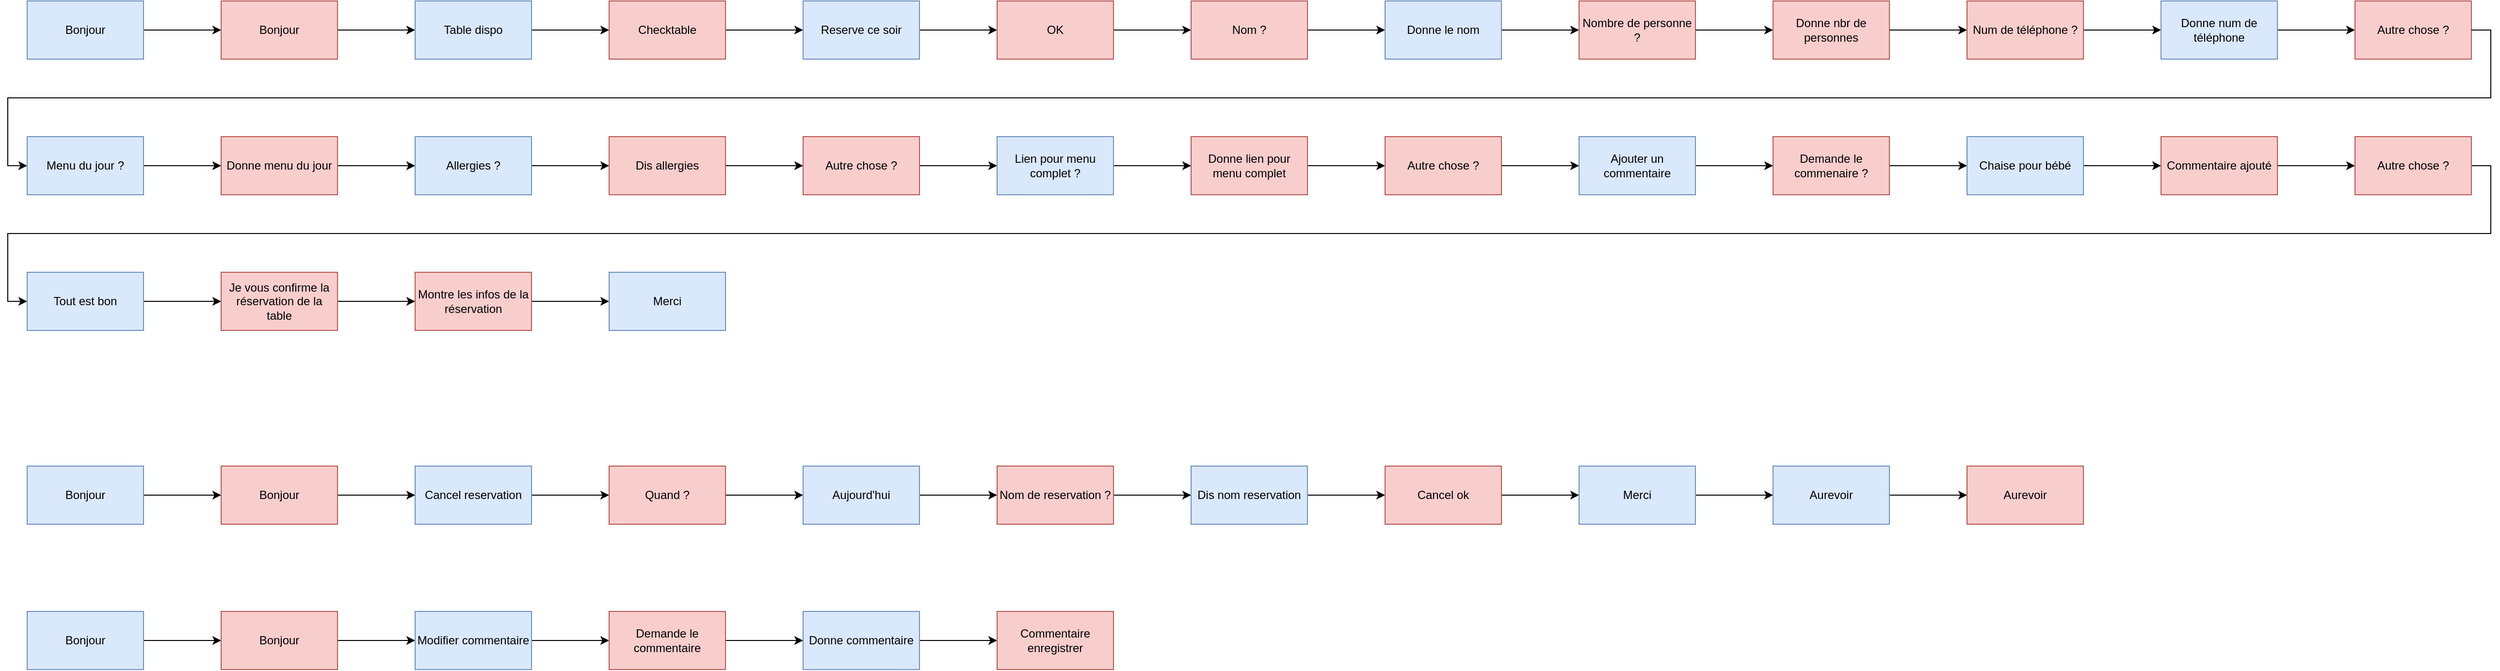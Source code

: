 <mxfile version="24.4.4" type="device">
  <diagram name="Page-1" id="3Lurt_jYdFSw1dp-GcXN">
    <mxGraphModel dx="1576" dy="910" grid="1" gridSize="10" guides="1" tooltips="1" connect="1" arrows="1" fold="1" page="1" pageScale="1" pageWidth="3300" pageHeight="4681" math="0" shadow="0">
      <root>
        <mxCell id="0" />
        <mxCell id="1" parent="0" />
        <mxCell id="IlsW-SSXnshOxQxPYumR-3" value="" style="edgeStyle=orthogonalEdgeStyle;rounded=0;orthogonalLoop=1;jettySize=auto;html=1;" edge="1" parent="1" source="IlsW-SSXnshOxQxPYumR-1" target="IlsW-SSXnshOxQxPYumR-2">
          <mxGeometry relative="1" as="geometry" />
        </mxCell>
        <mxCell id="IlsW-SSXnshOxQxPYumR-1" value="Bonjour" style="rounded=0;whiteSpace=wrap;html=1;fillColor=#dae8fc;strokeColor=#6c8ebf;" vertex="1" parent="1">
          <mxGeometry x="350" y="240" width="120" height="60" as="geometry" />
        </mxCell>
        <mxCell id="IlsW-SSXnshOxQxPYumR-5" value="" style="edgeStyle=orthogonalEdgeStyle;rounded=0;orthogonalLoop=1;jettySize=auto;html=1;" edge="1" parent="1" source="IlsW-SSXnshOxQxPYumR-2" target="IlsW-SSXnshOxQxPYumR-4">
          <mxGeometry relative="1" as="geometry" />
        </mxCell>
        <mxCell id="IlsW-SSXnshOxQxPYumR-2" value="Bonjour" style="rounded=0;whiteSpace=wrap;html=1;fillColor=#f8cecc;strokeColor=#b85450;" vertex="1" parent="1">
          <mxGeometry x="550" y="240" width="120" height="60" as="geometry" />
        </mxCell>
        <mxCell id="IlsW-SSXnshOxQxPYumR-7" value="" style="edgeStyle=orthogonalEdgeStyle;rounded=0;orthogonalLoop=1;jettySize=auto;html=1;" edge="1" parent="1" source="IlsW-SSXnshOxQxPYumR-4" target="IlsW-SSXnshOxQxPYumR-6">
          <mxGeometry relative="1" as="geometry" />
        </mxCell>
        <mxCell id="IlsW-SSXnshOxQxPYumR-4" value="Table dispo" style="rounded=0;whiteSpace=wrap;html=1;fillColor=#dae8fc;strokeColor=#6c8ebf;" vertex="1" parent="1">
          <mxGeometry x="750" y="240" width="120" height="60" as="geometry" />
        </mxCell>
        <mxCell id="IlsW-SSXnshOxQxPYumR-11" value="" style="edgeStyle=orthogonalEdgeStyle;rounded=0;orthogonalLoop=1;jettySize=auto;html=1;" edge="1" parent="1" source="IlsW-SSXnshOxQxPYumR-6" target="IlsW-SSXnshOxQxPYumR-10">
          <mxGeometry relative="1" as="geometry" />
        </mxCell>
        <mxCell id="IlsW-SSXnshOxQxPYumR-6" value="Checktable" style="rounded=0;whiteSpace=wrap;html=1;fillColor=#f8cecc;strokeColor=#b85450;" vertex="1" parent="1">
          <mxGeometry x="950" y="240" width="120" height="60" as="geometry" />
        </mxCell>
        <mxCell id="IlsW-SSXnshOxQxPYumR-13" value="" style="edgeStyle=orthogonalEdgeStyle;rounded=0;orthogonalLoop=1;jettySize=auto;html=1;" edge="1" parent="1" source="IlsW-SSXnshOxQxPYumR-10" target="IlsW-SSXnshOxQxPYumR-12">
          <mxGeometry relative="1" as="geometry" />
        </mxCell>
        <mxCell id="IlsW-SSXnshOxQxPYumR-10" value="Reserve ce soir" style="rounded=0;whiteSpace=wrap;html=1;fillColor=#dae8fc;strokeColor=#6c8ebf;" vertex="1" parent="1">
          <mxGeometry x="1150" y="240" width="120" height="60" as="geometry" />
        </mxCell>
        <mxCell id="IlsW-SSXnshOxQxPYumR-15" value="" style="edgeStyle=orthogonalEdgeStyle;rounded=0;orthogonalLoop=1;jettySize=auto;html=1;" edge="1" parent="1" source="IlsW-SSXnshOxQxPYumR-12" target="IlsW-SSXnshOxQxPYumR-14">
          <mxGeometry relative="1" as="geometry" />
        </mxCell>
        <mxCell id="IlsW-SSXnshOxQxPYumR-12" value="OK" style="rounded=0;whiteSpace=wrap;html=1;fillColor=#f8cecc;strokeColor=#b85450;" vertex="1" parent="1">
          <mxGeometry x="1350" y="240" width="120" height="60" as="geometry" />
        </mxCell>
        <mxCell id="IlsW-SSXnshOxQxPYumR-17" value="" style="edgeStyle=orthogonalEdgeStyle;rounded=0;orthogonalLoop=1;jettySize=auto;html=1;" edge="1" parent="1" source="IlsW-SSXnshOxQxPYumR-14" target="IlsW-SSXnshOxQxPYumR-16">
          <mxGeometry relative="1" as="geometry" />
        </mxCell>
        <mxCell id="IlsW-SSXnshOxQxPYumR-14" value="Nom ?" style="rounded=0;whiteSpace=wrap;html=1;fillColor=#f8cecc;strokeColor=#b85450;" vertex="1" parent="1">
          <mxGeometry x="1550" y="240" width="120" height="60" as="geometry" />
        </mxCell>
        <mxCell id="IlsW-SSXnshOxQxPYumR-19" value="" style="edgeStyle=orthogonalEdgeStyle;rounded=0;orthogonalLoop=1;jettySize=auto;html=1;" edge="1" parent="1" source="IlsW-SSXnshOxQxPYumR-16" target="IlsW-SSXnshOxQxPYumR-18">
          <mxGeometry relative="1" as="geometry" />
        </mxCell>
        <mxCell id="IlsW-SSXnshOxQxPYumR-16" value="Donne le nom" style="rounded=0;whiteSpace=wrap;html=1;fillColor=#dae8fc;strokeColor=#6c8ebf;" vertex="1" parent="1">
          <mxGeometry x="1750" y="240" width="120" height="60" as="geometry" />
        </mxCell>
        <mxCell id="IlsW-SSXnshOxQxPYumR-21" value="" style="edgeStyle=orthogonalEdgeStyle;rounded=0;orthogonalLoop=1;jettySize=auto;html=1;" edge="1" parent="1" source="IlsW-SSXnshOxQxPYumR-18" target="IlsW-SSXnshOxQxPYumR-20">
          <mxGeometry relative="1" as="geometry" />
        </mxCell>
        <mxCell id="IlsW-SSXnshOxQxPYumR-18" value="Nombre de personne ?" style="rounded=0;whiteSpace=wrap;html=1;fillColor=#f8cecc;strokeColor=#b85450;" vertex="1" parent="1">
          <mxGeometry x="1950" y="240" width="120" height="60" as="geometry" />
        </mxCell>
        <mxCell id="IlsW-SSXnshOxQxPYumR-23" value="" style="edgeStyle=orthogonalEdgeStyle;rounded=0;orthogonalLoop=1;jettySize=auto;html=1;" edge="1" parent="1" source="IlsW-SSXnshOxQxPYumR-20" target="IlsW-SSXnshOxQxPYumR-22">
          <mxGeometry relative="1" as="geometry" />
        </mxCell>
        <mxCell id="IlsW-SSXnshOxQxPYumR-20" value="Donne nbr de personnes" style="rounded=0;whiteSpace=wrap;html=1;fillColor=#f8cecc;strokeColor=#b85450;" vertex="1" parent="1">
          <mxGeometry x="2150" y="240" width="120" height="60" as="geometry" />
        </mxCell>
        <mxCell id="IlsW-SSXnshOxQxPYumR-25" value="" style="edgeStyle=orthogonalEdgeStyle;rounded=0;orthogonalLoop=1;jettySize=auto;html=1;" edge="1" parent="1" source="IlsW-SSXnshOxQxPYumR-22" target="IlsW-SSXnshOxQxPYumR-24">
          <mxGeometry relative="1" as="geometry" />
        </mxCell>
        <mxCell id="IlsW-SSXnshOxQxPYumR-22" value="Num de téléphone ?" style="rounded=0;whiteSpace=wrap;html=1;fillColor=#f8cecc;strokeColor=#b85450;" vertex="1" parent="1">
          <mxGeometry x="2350" y="240" width="120" height="60" as="geometry" />
        </mxCell>
        <mxCell id="IlsW-SSXnshOxQxPYumR-27" value="" style="edgeStyle=orthogonalEdgeStyle;rounded=0;orthogonalLoop=1;jettySize=auto;html=1;" edge="1" parent="1" source="IlsW-SSXnshOxQxPYumR-24" target="IlsW-SSXnshOxQxPYumR-26">
          <mxGeometry relative="1" as="geometry" />
        </mxCell>
        <mxCell id="IlsW-SSXnshOxQxPYumR-24" value="Donne num de téléphone" style="rounded=0;whiteSpace=wrap;html=1;fillColor=#dae8fc;strokeColor=#6c8ebf;" vertex="1" parent="1">
          <mxGeometry x="2550" y="240" width="120" height="60" as="geometry" />
        </mxCell>
        <mxCell id="IlsW-SSXnshOxQxPYumR-26" value="Autre chose ?" style="rounded=0;whiteSpace=wrap;html=1;fillColor=#f8cecc;strokeColor=#b85450;" vertex="1" parent="1">
          <mxGeometry x="2750" y="240" width="120" height="60" as="geometry" />
        </mxCell>
        <mxCell id="IlsW-SSXnshOxQxPYumR-32" value="" style="edgeStyle=orthogonalEdgeStyle;rounded=0;orthogonalLoop=1;jettySize=auto;html=1;" edge="1" parent="1" source="IlsW-SSXnshOxQxPYumR-29" target="IlsW-SSXnshOxQxPYumR-31">
          <mxGeometry relative="1" as="geometry" />
        </mxCell>
        <mxCell id="IlsW-SSXnshOxQxPYumR-29" value="Menu du jour ?" style="rounded=0;whiteSpace=wrap;html=1;fillColor=#dae8fc;strokeColor=#6c8ebf;" vertex="1" parent="1">
          <mxGeometry x="350" y="380" width="120" height="60" as="geometry" />
        </mxCell>
        <mxCell id="IlsW-SSXnshOxQxPYumR-30" style="edgeStyle=orthogonalEdgeStyle;rounded=0;orthogonalLoop=1;jettySize=auto;html=1;entryX=0;entryY=0.5;entryDx=0;entryDy=0;exitX=1;exitY=0.5;exitDx=0;exitDy=0;" edge="1" parent="1" source="IlsW-SSXnshOxQxPYumR-26" target="IlsW-SSXnshOxQxPYumR-29">
          <mxGeometry relative="1" as="geometry">
            <mxPoint x="2732.04" y="340" as="sourcePoint" />
            <mxPoint x="330.0" y="487.98" as="targetPoint" />
          </mxGeometry>
        </mxCell>
        <mxCell id="IlsW-SSXnshOxQxPYumR-34" value="" style="edgeStyle=orthogonalEdgeStyle;rounded=0;orthogonalLoop=1;jettySize=auto;html=1;" edge="1" parent="1" source="IlsW-SSXnshOxQxPYumR-31" target="IlsW-SSXnshOxQxPYumR-33">
          <mxGeometry relative="1" as="geometry" />
        </mxCell>
        <mxCell id="IlsW-SSXnshOxQxPYumR-31" value="Donne menu du jour" style="rounded=0;whiteSpace=wrap;html=1;fillColor=#f8cecc;strokeColor=#b85450;" vertex="1" parent="1">
          <mxGeometry x="550" y="380" width="120" height="60" as="geometry" />
        </mxCell>
        <mxCell id="IlsW-SSXnshOxQxPYumR-36" value="" style="edgeStyle=orthogonalEdgeStyle;rounded=0;orthogonalLoop=1;jettySize=auto;html=1;" edge="1" parent="1" source="IlsW-SSXnshOxQxPYumR-33" target="IlsW-SSXnshOxQxPYumR-35">
          <mxGeometry relative="1" as="geometry" />
        </mxCell>
        <mxCell id="IlsW-SSXnshOxQxPYumR-33" value="Allergies ?" style="rounded=0;whiteSpace=wrap;html=1;fillColor=#dae8fc;strokeColor=#6c8ebf;" vertex="1" parent="1">
          <mxGeometry x="750" y="380" width="120" height="60" as="geometry" />
        </mxCell>
        <mxCell id="IlsW-SSXnshOxQxPYumR-38" value="" style="edgeStyle=orthogonalEdgeStyle;rounded=0;orthogonalLoop=1;jettySize=auto;html=1;" edge="1" parent="1" source="IlsW-SSXnshOxQxPYumR-35" target="IlsW-SSXnshOxQxPYumR-37">
          <mxGeometry relative="1" as="geometry" />
        </mxCell>
        <mxCell id="IlsW-SSXnshOxQxPYumR-35" value="Dis allergies" style="rounded=0;whiteSpace=wrap;html=1;fillColor=#f8cecc;strokeColor=#b85450;" vertex="1" parent="1">
          <mxGeometry x="950" y="380" width="120" height="60" as="geometry" />
        </mxCell>
        <mxCell id="IlsW-SSXnshOxQxPYumR-40" value="" style="edgeStyle=orthogonalEdgeStyle;rounded=0;orthogonalLoop=1;jettySize=auto;html=1;" edge="1" parent="1" source="IlsW-SSXnshOxQxPYumR-37" target="IlsW-SSXnshOxQxPYumR-39">
          <mxGeometry relative="1" as="geometry" />
        </mxCell>
        <mxCell id="IlsW-SSXnshOxQxPYumR-37" value="Autre chose ?" style="rounded=0;whiteSpace=wrap;html=1;fillColor=#f8cecc;strokeColor=#b85450;" vertex="1" parent="1">
          <mxGeometry x="1150" y="380" width="120" height="60" as="geometry" />
        </mxCell>
        <mxCell id="IlsW-SSXnshOxQxPYumR-42" value="" style="edgeStyle=orthogonalEdgeStyle;rounded=0;orthogonalLoop=1;jettySize=auto;html=1;" edge="1" parent="1" source="IlsW-SSXnshOxQxPYumR-39" target="IlsW-SSXnshOxQxPYumR-41">
          <mxGeometry relative="1" as="geometry" />
        </mxCell>
        <mxCell id="IlsW-SSXnshOxQxPYumR-39" value="Lien pour menu complet ?" style="rounded=0;whiteSpace=wrap;html=1;fillColor=#dae8fc;strokeColor=#6c8ebf;" vertex="1" parent="1">
          <mxGeometry x="1350" y="380" width="120" height="60" as="geometry" />
        </mxCell>
        <mxCell id="IlsW-SSXnshOxQxPYumR-44" value="" style="edgeStyle=orthogonalEdgeStyle;rounded=0;orthogonalLoop=1;jettySize=auto;html=1;" edge="1" parent="1" source="IlsW-SSXnshOxQxPYumR-41" target="IlsW-SSXnshOxQxPYumR-43">
          <mxGeometry relative="1" as="geometry" />
        </mxCell>
        <mxCell id="IlsW-SSXnshOxQxPYumR-41" value="Donne lien pour menu complet" style="rounded=0;whiteSpace=wrap;html=1;fillColor=#f8cecc;strokeColor=#b85450;" vertex="1" parent="1">
          <mxGeometry x="1550" y="380" width="120" height="60" as="geometry" />
        </mxCell>
        <mxCell id="IlsW-SSXnshOxQxPYumR-46" value="" style="edgeStyle=orthogonalEdgeStyle;rounded=0;orthogonalLoop=1;jettySize=auto;html=1;" edge="1" parent="1" source="IlsW-SSXnshOxQxPYumR-43" target="IlsW-SSXnshOxQxPYumR-45">
          <mxGeometry relative="1" as="geometry" />
        </mxCell>
        <mxCell id="IlsW-SSXnshOxQxPYumR-43" value="Autre chose ?" style="rounded=0;whiteSpace=wrap;html=1;fillColor=#f8cecc;strokeColor=#b85450;" vertex="1" parent="1">
          <mxGeometry x="1750" y="380" width="120" height="60" as="geometry" />
        </mxCell>
        <mxCell id="IlsW-SSXnshOxQxPYumR-48" value="" style="edgeStyle=orthogonalEdgeStyle;rounded=0;orthogonalLoop=1;jettySize=auto;html=1;" edge="1" parent="1" source="IlsW-SSXnshOxQxPYumR-45" target="IlsW-SSXnshOxQxPYumR-47">
          <mxGeometry relative="1" as="geometry" />
        </mxCell>
        <mxCell id="IlsW-SSXnshOxQxPYumR-45" value="Ajouter un commentaire" style="rounded=0;whiteSpace=wrap;html=1;fillColor=#dae8fc;strokeColor=#6c8ebf;" vertex="1" parent="1">
          <mxGeometry x="1950" y="380" width="120" height="60" as="geometry" />
        </mxCell>
        <mxCell id="IlsW-SSXnshOxQxPYumR-50" value="" style="edgeStyle=orthogonalEdgeStyle;rounded=0;orthogonalLoop=1;jettySize=auto;html=1;" edge="1" parent="1" source="IlsW-SSXnshOxQxPYumR-47" target="IlsW-SSXnshOxQxPYumR-49">
          <mxGeometry relative="1" as="geometry" />
        </mxCell>
        <mxCell id="IlsW-SSXnshOxQxPYumR-47" value="Demande le commenaire ?" style="rounded=0;whiteSpace=wrap;html=1;fillColor=#f8cecc;strokeColor=#b85450;" vertex="1" parent="1">
          <mxGeometry x="2150" y="380" width="120" height="60" as="geometry" />
        </mxCell>
        <mxCell id="IlsW-SSXnshOxQxPYumR-52" value="" style="edgeStyle=orthogonalEdgeStyle;rounded=0;orthogonalLoop=1;jettySize=auto;html=1;" edge="1" parent="1" source="IlsW-SSXnshOxQxPYumR-49" target="IlsW-SSXnshOxQxPYumR-51">
          <mxGeometry relative="1" as="geometry" />
        </mxCell>
        <mxCell id="IlsW-SSXnshOxQxPYumR-49" value="Chaise pour bébé" style="rounded=0;whiteSpace=wrap;html=1;fillColor=#dae8fc;strokeColor=#6c8ebf;" vertex="1" parent="1">
          <mxGeometry x="2350" y="380" width="120" height="60" as="geometry" />
        </mxCell>
        <mxCell id="IlsW-SSXnshOxQxPYumR-54" value="" style="edgeStyle=orthogonalEdgeStyle;rounded=0;orthogonalLoop=1;jettySize=auto;html=1;" edge="1" parent="1" source="IlsW-SSXnshOxQxPYumR-51" target="IlsW-SSXnshOxQxPYumR-53">
          <mxGeometry relative="1" as="geometry" />
        </mxCell>
        <mxCell id="IlsW-SSXnshOxQxPYumR-51" value="Commentaire ajouté" style="rounded=0;whiteSpace=wrap;html=1;fillColor=#f8cecc;strokeColor=#b85450;" vertex="1" parent="1">
          <mxGeometry x="2550" y="380" width="120" height="60" as="geometry" />
        </mxCell>
        <mxCell id="IlsW-SSXnshOxQxPYumR-56" style="edgeStyle=orthogonalEdgeStyle;rounded=0;orthogonalLoop=1;jettySize=auto;html=1;entryX=0;entryY=0.5;entryDx=0;entryDy=0;exitX=1;exitY=0.5;exitDx=0;exitDy=0;" edge="1" parent="1" source="IlsW-SSXnshOxQxPYumR-53" target="IlsW-SSXnshOxQxPYumR-55">
          <mxGeometry relative="1" as="geometry">
            <mxPoint x="2730" y="480" as="sourcePoint" />
            <mxPoint x="330" y="620" as="targetPoint" />
          </mxGeometry>
        </mxCell>
        <mxCell id="IlsW-SSXnshOxQxPYumR-53" value="Autre chose ?" style="rounded=0;whiteSpace=wrap;html=1;fillColor=#f8cecc;strokeColor=#b85450;" vertex="1" parent="1">
          <mxGeometry x="2750" y="380" width="120" height="60" as="geometry" />
        </mxCell>
        <mxCell id="IlsW-SSXnshOxQxPYumR-58" value="" style="edgeStyle=orthogonalEdgeStyle;rounded=0;orthogonalLoop=1;jettySize=auto;html=1;" edge="1" parent="1" source="IlsW-SSXnshOxQxPYumR-55" target="IlsW-SSXnshOxQxPYumR-57">
          <mxGeometry relative="1" as="geometry" />
        </mxCell>
        <mxCell id="IlsW-SSXnshOxQxPYumR-55" value="Tout est bon" style="rounded=0;whiteSpace=wrap;html=1;fillColor=#dae8fc;strokeColor=#6c8ebf;" vertex="1" parent="1">
          <mxGeometry x="350" y="520" width="120" height="60" as="geometry" />
        </mxCell>
        <mxCell id="IlsW-SSXnshOxQxPYumR-60" value="" style="edgeStyle=orthogonalEdgeStyle;rounded=0;orthogonalLoop=1;jettySize=auto;html=1;" edge="1" parent="1" source="IlsW-SSXnshOxQxPYumR-57" target="IlsW-SSXnshOxQxPYumR-59">
          <mxGeometry relative="1" as="geometry" />
        </mxCell>
        <mxCell id="IlsW-SSXnshOxQxPYumR-57" value="Je vous confirme la réservation de la table" style="rounded=0;whiteSpace=wrap;html=1;fillColor=#f8cecc;strokeColor=#b85450;" vertex="1" parent="1">
          <mxGeometry x="550" y="520" width="120" height="60" as="geometry" />
        </mxCell>
        <mxCell id="IlsW-SSXnshOxQxPYumR-62" value="" style="edgeStyle=orthogonalEdgeStyle;rounded=0;orthogonalLoop=1;jettySize=auto;html=1;" edge="1" parent="1" source="IlsW-SSXnshOxQxPYumR-59" target="IlsW-SSXnshOxQxPYumR-61">
          <mxGeometry relative="1" as="geometry" />
        </mxCell>
        <mxCell id="IlsW-SSXnshOxQxPYumR-59" value="Montre les infos de la réservation" style="rounded=0;whiteSpace=wrap;html=1;fillColor=#f8cecc;strokeColor=#b85450;" vertex="1" parent="1">
          <mxGeometry x="750" y="520" width="120" height="60" as="geometry" />
        </mxCell>
        <mxCell id="IlsW-SSXnshOxQxPYumR-61" value="Merci" style="rounded=0;whiteSpace=wrap;html=1;fillColor=#dae8fc;strokeColor=#6c8ebf;" vertex="1" parent="1">
          <mxGeometry x="950" y="520" width="120" height="60" as="geometry" />
        </mxCell>
        <mxCell id="IlsW-SSXnshOxQxPYumR-65" value="" style="edgeStyle=orthogonalEdgeStyle;rounded=0;orthogonalLoop=1;jettySize=auto;html=1;" edge="1" parent="1" source="IlsW-SSXnshOxQxPYumR-63" target="IlsW-SSXnshOxQxPYumR-64">
          <mxGeometry relative="1" as="geometry" />
        </mxCell>
        <mxCell id="IlsW-SSXnshOxQxPYumR-63" value="Bonjour" style="rounded=0;whiteSpace=wrap;html=1;fillColor=#dae8fc;strokeColor=#6c8ebf;" vertex="1" parent="1">
          <mxGeometry x="350" y="720" width="120" height="60" as="geometry" />
        </mxCell>
        <mxCell id="IlsW-SSXnshOxQxPYumR-67" value="" style="edgeStyle=orthogonalEdgeStyle;rounded=0;orthogonalLoop=1;jettySize=auto;html=1;" edge="1" parent="1" source="IlsW-SSXnshOxQxPYumR-64" target="IlsW-SSXnshOxQxPYumR-66">
          <mxGeometry relative="1" as="geometry" />
        </mxCell>
        <mxCell id="IlsW-SSXnshOxQxPYumR-64" value="Bonjour" style="rounded=0;whiteSpace=wrap;html=1;fillColor=#f8cecc;strokeColor=#b85450;" vertex="1" parent="1">
          <mxGeometry x="550" y="720" width="120" height="60" as="geometry" />
        </mxCell>
        <mxCell id="IlsW-SSXnshOxQxPYumR-69" value="" style="edgeStyle=orthogonalEdgeStyle;rounded=0;orthogonalLoop=1;jettySize=auto;html=1;" edge="1" parent="1" source="IlsW-SSXnshOxQxPYumR-66" target="IlsW-SSXnshOxQxPYumR-68">
          <mxGeometry relative="1" as="geometry" />
        </mxCell>
        <mxCell id="IlsW-SSXnshOxQxPYumR-66" value="Cancel reservation" style="rounded=0;whiteSpace=wrap;html=1;fillColor=#dae8fc;strokeColor=#6c8ebf;" vertex="1" parent="1">
          <mxGeometry x="750" y="720" width="120" height="60" as="geometry" />
        </mxCell>
        <mxCell id="IlsW-SSXnshOxQxPYumR-71" value="" style="edgeStyle=orthogonalEdgeStyle;rounded=0;orthogonalLoop=1;jettySize=auto;html=1;" edge="1" parent="1" source="IlsW-SSXnshOxQxPYumR-68" target="IlsW-SSXnshOxQxPYumR-70">
          <mxGeometry relative="1" as="geometry" />
        </mxCell>
        <mxCell id="IlsW-SSXnshOxQxPYumR-68" value="Quand ?" style="rounded=0;whiteSpace=wrap;html=1;fillColor=#f8cecc;strokeColor=#b85450;" vertex="1" parent="1">
          <mxGeometry x="950" y="720" width="120" height="60" as="geometry" />
        </mxCell>
        <mxCell id="IlsW-SSXnshOxQxPYumR-73" value="" style="edgeStyle=orthogonalEdgeStyle;rounded=0;orthogonalLoop=1;jettySize=auto;html=1;" edge="1" parent="1" source="IlsW-SSXnshOxQxPYumR-70" target="IlsW-SSXnshOxQxPYumR-72">
          <mxGeometry relative="1" as="geometry" />
        </mxCell>
        <mxCell id="IlsW-SSXnshOxQxPYumR-70" value="Aujourd&#39;hui" style="rounded=0;whiteSpace=wrap;html=1;fillColor=#dae8fc;strokeColor=#6c8ebf;" vertex="1" parent="1">
          <mxGeometry x="1150" y="720" width="120" height="60" as="geometry" />
        </mxCell>
        <mxCell id="IlsW-SSXnshOxQxPYumR-75" value="" style="edgeStyle=orthogonalEdgeStyle;rounded=0;orthogonalLoop=1;jettySize=auto;html=1;" edge="1" parent="1" source="IlsW-SSXnshOxQxPYumR-72" target="IlsW-SSXnshOxQxPYumR-74">
          <mxGeometry relative="1" as="geometry" />
        </mxCell>
        <mxCell id="IlsW-SSXnshOxQxPYumR-72" value="Nom de reservation ?" style="rounded=0;whiteSpace=wrap;html=1;fillColor=#f8cecc;strokeColor=#b85450;" vertex="1" parent="1">
          <mxGeometry x="1350" y="720" width="120" height="60" as="geometry" />
        </mxCell>
        <mxCell id="IlsW-SSXnshOxQxPYumR-77" value="" style="edgeStyle=orthogonalEdgeStyle;rounded=0;orthogonalLoop=1;jettySize=auto;html=1;" edge="1" parent="1" source="IlsW-SSXnshOxQxPYumR-74" target="IlsW-SSXnshOxQxPYumR-76">
          <mxGeometry relative="1" as="geometry" />
        </mxCell>
        <mxCell id="IlsW-SSXnshOxQxPYumR-74" value="Dis nom reservation" style="rounded=0;whiteSpace=wrap;html=1;fillColor=#dae8fc;strokeColor=#6c8ebf;" vertex="1" parent="1">
          <mxGeometry x="1550" y="720" width="120" height="60" as="geometry" />
        </mxCell>
        <mxCell id="IlsW-SSXnshOxQxPYumR-79" value="" style="edgeStyle=orthogonalEdgeStyle;rounded=0;orthogonalLoop=1;jettySize=auto;html=1;" edge="1" parent="1" source="IlsW-SSXnshOxQxPYumR-76" target="IlsW-SSXnshOxQxPYumR-78">
          <mxGeometry relative="1" as="geometry" />
        </mxCell>
        <mxCell id="IlsW-SSXnshOxQxPYumR-76" value="Cancel ok" style="rounded=0;whiteSpace=wrap;html=1;fillColor=#f8cecc;strokeColor=#b85450;" vertex="1" parent="1">
          <mxGeometry x="1750" y="720" width="120" height="60" as="geometry" />
        </mxCell>
        <mxCell id="IlsW-SSXnshOxQxPYumR-81" value="" style="edgeStyle=orthogonalEdgeStyle;rounded=0;orthogonalLoop=1;jettySize=auto;html=1;" edge="1" parent="1" source="IlsW-SSXnshOxQxPYumR-78" target="IlsW-SSXnshOxQxPYumR-80">
          <mxGeometry relative="1" as="geometry" />
        </mxCell>
        <mxCell id="IlsW-SSXnshOxQxPYumR-78" value="Merci" style="rounded=0;whiteSpace=wrap;html=1;fillColor=#dae8fc;strokeColor=#6c8ebf;" vertex="1" parent="1">
          <mxGeometry x="1950" y="720" width="120" height="60" as="geometry" />
        </mxCell>
        <mxCell id="IlsW-SSXnshOxQxPYumR-83" value="" style="edgeStyle=orthogonalEdgeStyle;rounded=0;orthogonalLoop=1;jettySize=auto;html=1;" edge="1" parent="1" source="IlsW-SSXnshOxQxPYumR-80" target="IlsW-SSXnshOxQxPYumR-82">
          <mxGeometry relative="1" as="geometry" />
        </mxCell>
        <mxCell id="IlsW-SSXnshOxQxPYumR-80" value="Aurevoir" style="rounded=0;whiteSpace=wrap;html=1;fillColor=#dae8fc;strokeColor=#6c8ebf;" vertex="1" parent="1">
          <mxGeometry x="2150" y="720" width="120" height="60" as="geometry" />
        </mxCell>
        <mxCell id="IlsW-SSXnshOxQxPYumR-82" value="Aurevoir" style="rounded=0;whiteSpace=wrap;html=1;fillColor=#f8cecc;strokeColor=#b85450;" vertex="1" parent="1">
          <mxGeometry x="2350" y="720" width="120" height="60" as="geometry" />
        </mxCell>
        <mxCell id="IlsW-SSXnshOxQxPYumR-86" value="" style="edgeStyle=orthogonalEdgeStyle;rounded=0;orthogonalLoop=1;jettySize=auto;html=1;" edge="1" parent="1" source="IlsW-SSXnshOxQxPYumR-84" target="IlsW-SSXnshOxQxPYumR-85">
          <mxGeometry relative="1" as="geometry" />
        </mxCell>
        <mxCell id="IlsW-SSXnshOxQxPYumR-84" value="Bonjour" style="rounded=0;whiteSpace=wrap;html=1;fillColor=#dae8fc;strokeColor=#6c8ebf;" vertex="1" parent="1">
          <mxGeometry x="350" y="870" width="120" height="60" as="geometry" />
        </mxCell>
        <mxCell id="IlsW-SSXnshOxQxPYumR-88" value="" style="edgeStyle=orthogonalEdgeStyle;rounded=0;orthogonalLoop=1;jettySize=auto;html=1;" edge="1" parent="1" source="IlsW-SSXnshOxQxPYumR-85" target="IlsW-SSXnshOxQxPYumR-87">
          <mxGeometry relative="1" as="geometry" />
        </mxCell>
        <mxCell id="IlsW-SSXnshOxQxPYumR-85" value="Bonjour" style="rounded=0;whiteSpace=wrap;html=1;fillColor=#f8cecc;strokeColor=#b85450;" vertex="1" parent="1">
          <mxGeometry x="550" y="870" width="120" height="60" as="geometry" />
        </mxCell>
        <mxCell id="IlsW-SSXnshOxQxPYumR-90" value="" style="edgeStyle=orthogonalEdgeStyle;rounded=0;orthogonalLoop=1;jettySize=auto;html=1;" edge="1" parent="1" source="IlsW-SSXnshOxQxPYumR-87" target="IlsW-SSXnshOxQxPYumR-89">
          <mxGeometry relative="1" as="geometry" />
        </mxCell>
        <mxCell id="IlsW-SSXnshOxQxPYumR-87" value="Modifier commentaire" style="rounded=0;whiteSpace=wrap;html=1;fillColor=#dae8fc;strokeColor=#6c8ebf;" vertex="1" parent="1">
          <mxGeometry x="750" y="870" width="120" height="60" as="geometry" />
        </mxCell>
        <mxCell id="IlsW-SSXnshOxQxPYumR-92" value="" style="edgeStyle=orthogonalEdgeStyle;rounded=0;orthogonalLoop=1;jettySize=auto;html=1;" edge="1" parent="1" source="IlsW-SSXnshOxQxPYumR-89" target="IlsW-SSXnshOxQxPYumR-91">
          <mxGeometry relative="1" as="geometry" />
        </mxCell>
        <mxCell id="IlsW-SSXnshOxQxPYumR-89" value="Demande le commentaire" style="rounded=0;whiteSpace=wrap;html=1;fillColor=#f8cecc;strokeColor=#b85450;" vertex="1" parent="1">
          <mxGeometry x="950" y="870" width="120" height="60" as="geometry" />
        </mxCell>
        <mxCell id="IlsW-SSXnshOxQxPYumR-94" value="" style="edgeStyle=orthogonalEdgeStyle;rounded=0;orthogonalLoop=1;jettySize=auto;html=1;" edge="1" parent="1" source="IlsW-SSXnshOxQxPYumR-91" target="IlsW-SSXnshOxQxPYumR-93">
          <mxGeometry relative="1" as="geometry" />
        </mxCell>
        <mxCell id="IlsW-SSXnshOxQxPYumR-91" value="Donne commentaire" style="rounded=0;whiteSpace=wrap;html=1;fillColor=#dae8fc;strokeColor=#6c8ebf;" vertex="1" parent="1">
          <mxGeometry x="1150" y="870" width="120" height="60" as="geometry" />
        </mxCell>
        <mxCell id="IlsW-SSXnshOxQxPYumR-93" value="Commentaire enregistrer" style="rounded=0;whiteSpace=wrap;html=1;fillColor=#f8cecc;strokeColor=#b85450;" vertex="1" parent="1">
          <mxGeometry x="1350" y="870" width="120" height="60" as="geometry" />
        </mxCell>
      </root>
    </mxGraphModel>
  </diagram>
</mxfile>
